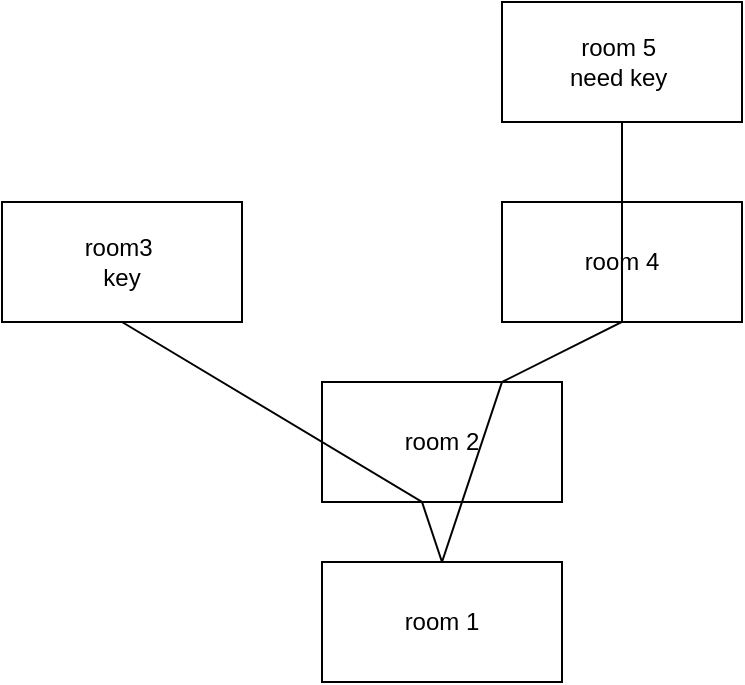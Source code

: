 <mxfile version="20.5.3" type="github">
  <diagram id="-DVo_M4zf0sxZ-zJIFVT" name="Sida-1">
    <mxGraphModel dx="1038" dy="571" grid="1" gridSize="10" guides="1" tooltips="1" connect="1" arrows="1" fold="1" page="1" pageScale="1" pageWidth="827" pageHeight="1169" math="0" shadow="0">
      <root>
        <mxCell id="0" />
        <mxCell id="1" parent="0" />
        <mxCell id="HyrROyCs1TzQvOpn7Dn6-1" value="room 1" style="rounded=0;whiteSpace=wrap;html=1;" vertex="1" parent="1">
          <mxGeometry x="340" y="470" width="120" height="60" as="geometry" />
        </mxCell>
        <mxCell id="HyrROyCs1TzQvOpn7Dn6-2" value="room 2" style="rounded=0;whiteSpace=wrap;html=1;" vertex="1" parent="1">
          <mxGeometry x="340" y="380" width="120" height="60" as="geometry" />
        </mxCell>
        <mxCell id="HyrROyCs1TzQvOpn7Dn6-3" value="room3&amp;nbsp;&lt;br&gt;key" style="rounded=0;whiteSpace=wrap;html=1;" vertex="1" parent="1">
          <mxGeometry x="180" y="290" width="120" height="60" as="geometry" />
        </mxCell>
        <mxCell id="HyrROyCs1TzQvOpn7Dn6-4" value="room 4" style="rounded=0;whiteSpace=wrap;html=1;" vertex="1" parent="1">
          <mxGeometry x="430" y="290" width="120" height="60" as="geometry" />
        </mxCell>
        <mxCell id="HyrROyCs1TzQvOpn7Dn6-5" value="room 5&amp;nbsp;&lt;br&gt;need key&amp;nbsp;" style="rounded=0;whiteSpace=wrap;html=1;" vertex="1" parent="1">
          <mxGeometry x="430" y="190" width="120" height="60" as="geometry" />
        </mxCell>
        <mxCell id="HyrROyCs1TzQvOpn7Dn6-6" value="" style="endArrow=none;html=1;rounded=0;exitX=0.5;exitY=0;exitDx=0;exitDy=0;entryX=0.5;entryY=1;entryDx=0;entryDy=0;" edge="1" parent="1" source="HyrROyCs1TzQvOpn7Dn6-1" target="HyrROyCs1TzQvOpn7Dn6-5">
          <mxGeometry width="50" height="50" relative="1" as="geometry">
            <mxPoint x="390" y="320" as="sourcePoint" />
            <mxPoint x="440" y="270" as="targetPoint" />
            <Array as="points">
              <mxPoint x="430" y="380" />
              <mxPoint x="490" y="350" />
            </Array>
          </mxGeometry>
        </mxCell>
        <mxCell id="HyrROyCs1TzQvOpn7Dn6-7" value="" style="endArrow=none;html=1;rounded=0;exitX=0.5;exitY=0;exitDx=0;exitDy=0;entryX=0.5;entryY=1;entryDx=0;entryDy=0;" edge="1" parent="1" source="HyrROyCs1TzQvOpn7Dn6-1" target="HyrROyCs1TzQvOpn7Dn6-3">
          <mxGeometry width="50" height="50" relative="1" as="geometry">
            <mxPoint x="390" y="320" as="sourcePoint" />
            <mxPoint x="440" y="270" as="targetPoint" />
            <Array as="points">
              <mxPoint x="390" y="440" />
            </Array>
          </mxGeometry>
        </mxCell>
      </root>
    </mxGraphModel>
  </diagram>
</mxfile>
